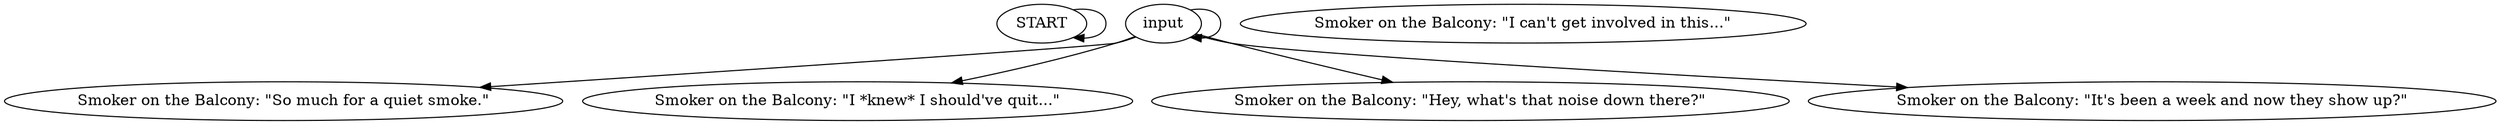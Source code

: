 # BACKYARD / SMOKER ON THE BALCONY barks balcony
# Barks on the balcony.
# ==================================================
digraph G {
	  0 [label="START"];
	  1 [label="input"];
	  2 [label="Smoker on the Balcony: \"So much for a quiet smoke.\""];
	  3 [label="Smoker on the Balcony: \"I *knew* I should've quit...\""];
	  4 [label="Smoker on the Balcony: \"Hey, what's that noise down there?\""];
	  5 [label="Smoker on the Balcony: \"I can't get involved in this...\""];
	  6 [label="Smoker on the Balcony: \"It's been a week and now they show up?\""];
	  0 -> 0
	  1 -> 1
	  1 -> 2
	  1 -> 3
	  1 -> 4
	  1 -> 6
}

